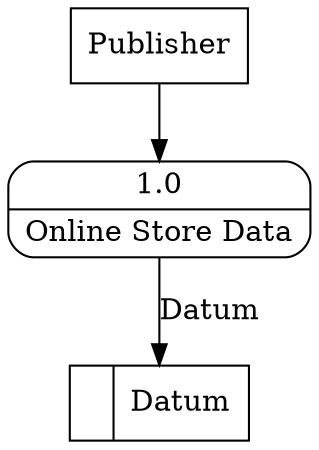 digraph dfd2{ 
node[shape=record]
200 [label="<f0>  |<f1> Datum " ];
201 [label="Publisher" shape=box];
202 [label="{<f0> 1.0|<f1> Online Store Data }" shape=Mrecord];
201 -> 202
202 -> 200 [label="Datum"]
}